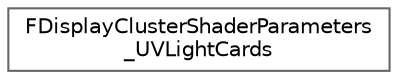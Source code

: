 digraph "Graphical Class Hierarchy"
{
 // INTERACTIVE_SVG=YES
 // LATEX_PDF_SIZE
  bgcolor="transparent";
  edge [fontname=Helvetica,fontsize=10,labelfontname=Helvetica,labelfontsize=10];
  node [fontname=Helvetica,fontsize=10,shape=box,height=0.2,width=0.4];
  rankdir="LR";
  Node0 [id="Node000000",label="FDisplayClusterShaderParameters\l_UVLightCards",height=0.2,width=0.4,color="grey40", fillcolor="white", style="filled",URL="$d2/dc3/structFDisplayClusterShaderParameters__UVLightCards.html",tooltip="A data struct that contains parameters for performing the UV light card render pass."];
}
